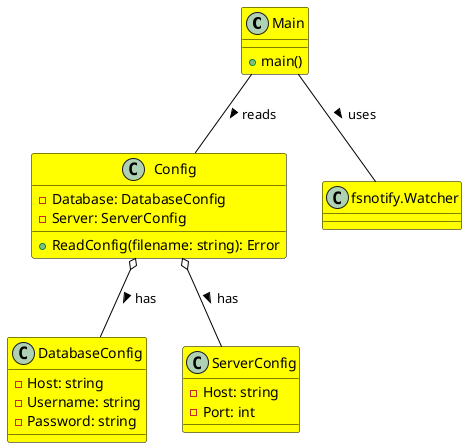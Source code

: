 @startuml

skinparam class {
    BackgroundColor Yellow
    BorderColor Black
    ArrowColor Black
}

class Main {
    + main()
}

class Config {
    + ReadConfig(filename: string): Error
    - Database: DatabaseConfig
    - Server: ServerConfig
}

class DatabaseConfig {
    - Host: string
    - Username: string
    - Password: string
}

class ServerConfig {
    - Host: string
    - Port: int
}

class "fsnotify.Watcher" as Watcher {
}

Main -- Config: reads >
Main -- Watcher: uses >
Config o-- DatabaseConfig: has >
Config o-- ServerConfig: has >

@enduml
